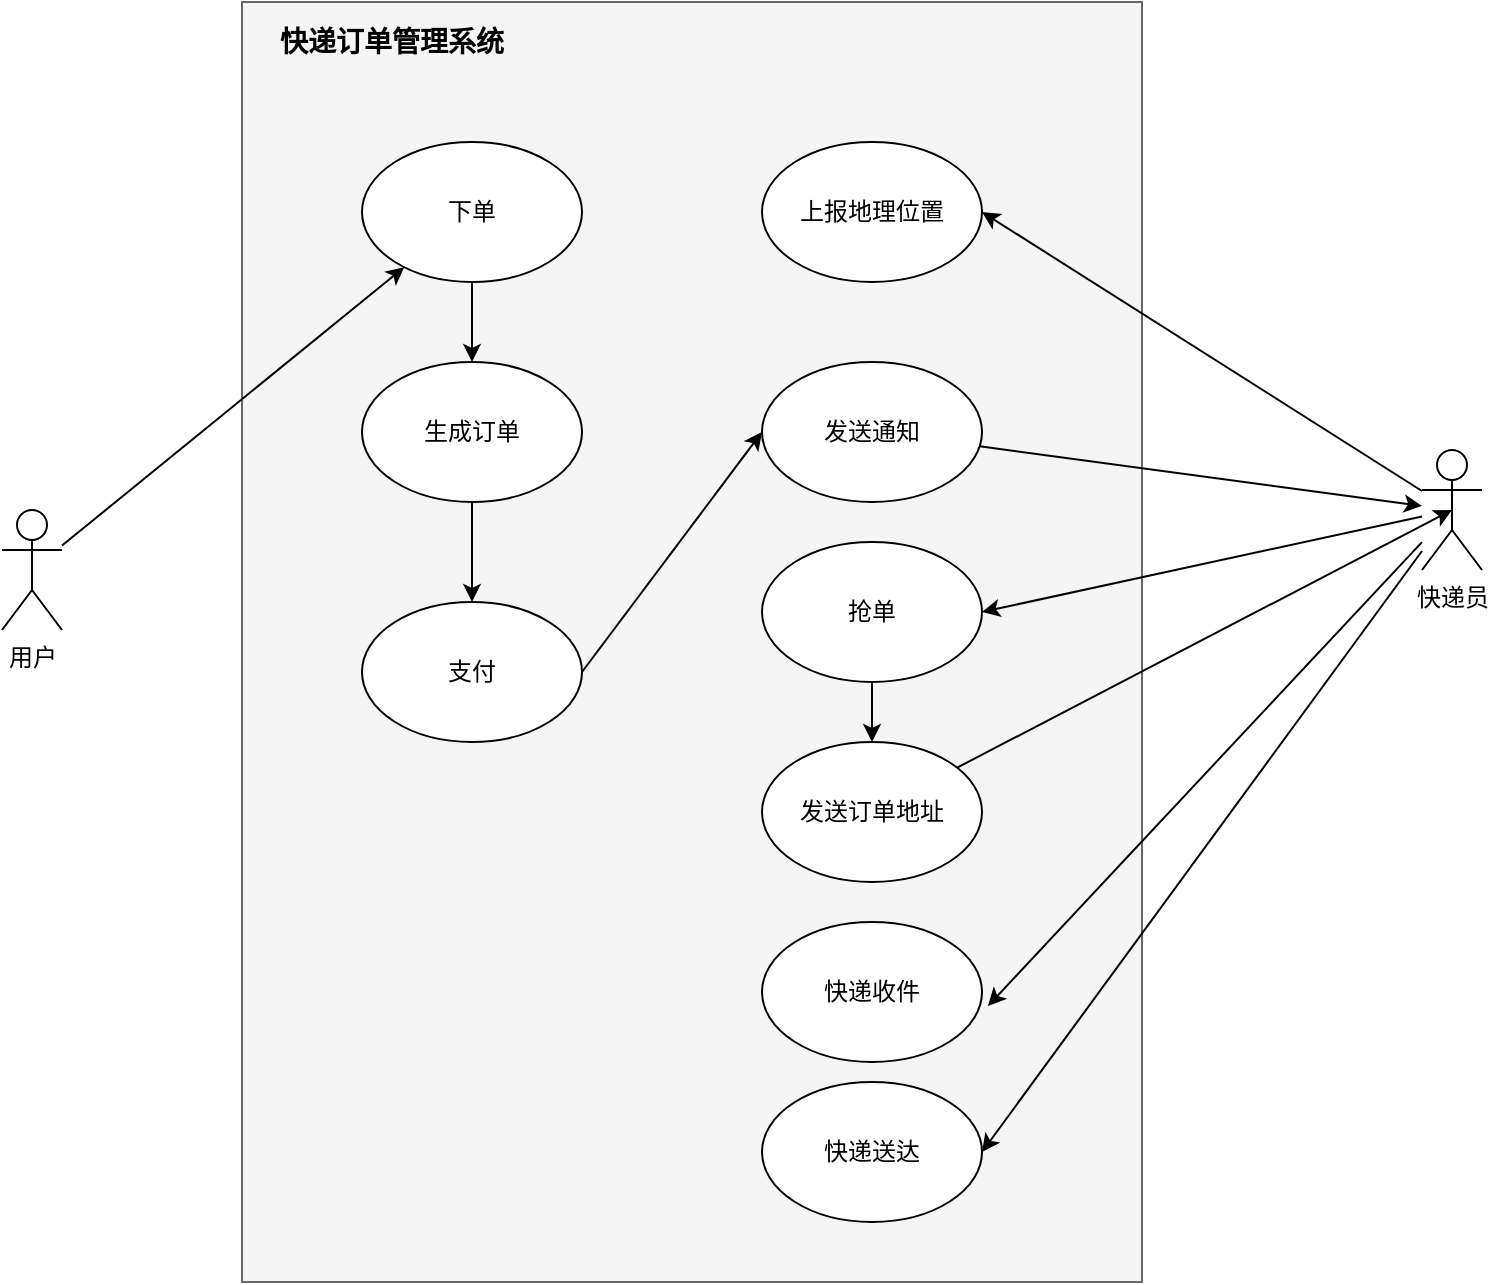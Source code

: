 <mxfile version="14.1.8" type="github" pages="2"><diagram id="jM3SQwm_5Wy4ti2OM3sH" name="系统用例图"><mxGraphModel dx="1422" dy="772" grid="1" gridSize="10" guides="1" tooltips="1" connect="1" arrows="1" fold="1" page="1" pageScale="1" pageWidth="1169" pageHeight="827" math="0" shadow="0"><root><mxCell id="0"/><mxCell id="1" parent="0"/><mxCell id="6P1el-SRa3GFCwPbT4um-23" value="" style="rounded=0;whiteSpace=wrap;html=1;align=center;fillColor=#f5f5f5;strokeColor=#666666;fontColor=#333333;" vertex="1" parent="1"><mxGeometry x="230" y="60" width="450" height="640" as="geometry"/></mxCell><mxCell id="6P1el-SRa3GFCwPbT4um-4" value="" style="rounded=0;orthogonalLoop=1;jettySize=auto;html=1;" edge="1" parent="1" source="6P1el-SRa3GFCwPbT4um-1" target="6P1el-SRa3GFCwPbT4um-3"><mxGeometry relative="1" as="geometry"/></mxCell><mxCell id="6P1el-SRa3GFCwPbT4um-1" value="用户" style="shape=umlActor;verticalLabelPosition=bottom;verticalAlign=top;html=1;outlineConnect=0;" vertex="1" parent="1"><mxGeometry x="110" y="314" width="30" height="60" as="geometry"/></mxCell><mxCell id="6P1el-SRa3GFCwPbT4um-11" style="edgeStyle=none;rounded=0;orthogonalLoop=1;jettySize=auto;html=1;entryX=1;entryY=0.5;entryDx=0;entryDy=0;" edge="1" parent="1" source="6P1el-SRa3GFCwPbT4um-2" target="6P1el-SRa3GFCwPbT4um-10"><mxGeometry relative="1" as="geometry"/></mxCell><mxCell id="6P1el-SRa3GFCwPbT4um-15" style="edgeStyle=none;rounded=0;orthogonalLoop=1;jettySize=auto;html=1;entryX=1;entryY=0.5;entryDx=0;entryDy=0;" edge="1" parent="1" source="6P1el-SRa3GFCwPbT4um-2" target="6P1el-SRa3GFCwPbT4um-14"><mxGeometry relative="1" as="geometry"/></mxCell><mxCell id="6P1el-SRa3GFCwPbT4um-22" style="edgeStyle=none;rounded=0;orthogonalLoop=1;jettySize=auto;html=1;entryX=1.027;entryY=0.6;entryDx=0;entryDy=0;entryPerimeter=0;" edge="1" parent="1" source="6P1el-SRa3GFCwPbT4um-2" target="6P1el-SRa3GFCwPbT4um-18"><mxGeometry relative="1" as="geometry"/></mxCell><mxCell id="aYJ-yftUFzY5KFX4jH7X-2" style="edgeStyle=none;rounded=0;orthogonalLoop=1;jettySize=auto;html=1;entryX=1;entryY=0.5;entryDx=0;entryDy=0;fontSize=14;" edge="1" parent="1" source="6P1el-SRa3GFCwPbT4um-2" target="aYJ-yftUFzY5KFX4jH7X-1"><mxGeometry relative="1" as="geometry"/></mxCell><mxCell id="6P1el-SRa3GFCwPbT4um-2" value="快递员" style="shape=umlActor;verticalLabelPosition=bottom;verticalAlign=top;html=1;outlineConnect=0;" vertex="1" parent="1"><mxGeometry x="820" y="284" width="30" height="60" as="geometry"/></mxCell><mxCell id="6P1el-SRa3GFCwPbT4um-19" value="" style="edgeStyle=none;rounded=0;orthogonalLoop=1;jettySize=auto;html=1;" edge="1" parent="1" source="6P1el-SRa3GFCwPbT4um-3" target="6P1el-SRa3GFCwPbT4um-5"><mxGeometry relative="1" as="geometry"/></mxCell><mxCell id="6P1el-SRa3GFCwPbT4um-3" value="下单" style="ellipse;whiteSpace=wrap;html=1;verticalAlign=middle;align=center;" vertex="1" parent="1"><mxGeometry x="290" y="130" width="110" height="70" as="geometry"/></mxCell><mxCell id="6P1el-SRa3GFCwPbT4um-25" value="" style="edgeStyle=none;rounded=0;orthogonalLoop=1;jettySize=auto;html=1;" edge="1" parent="1" source="6P1el-SRa3GFCwPbT4um-5" target="6P1el-SRa3GFCwPbT4um-24"><mxGeometry relative="1" as="geometry"/></mxCell><mxCell id="6P1el-SRa3GFCwPbT4um-5" value="生成订单" style="ellipse;whiteSpace=wrap;html=1;verticalAlign=middle;align=center;" vertex="1" parent="1"><mxGeometry x="290" y="240" width="110" height="70" as="geometry"/></mxCell><mxCell id="6P1el-SRa3GFCwPbT4um-10" value="上报地理位置" style="ellipse;whiteSpace=wrap;html=1;verticalAlign=middle;align=center;" vertex="1" parent="1"><mxGeometry x="490" y="130" width="110" height="70" as="geometry"/></mxCell><mxCell id="6P1el-SRa3GFCwPbT4um-13" style="edgeStyle=none;rounded=0;orthogonalLoop=1;jettySize=auto;html=1;" edge="1" parent="1" source="6P1el-SRa3GFCwPbT4um-12" target="6P1el-SRa3GFCwPbT4um-2"><mxGeometry relative="1" as="geometry"/></mxCell><mxCell id="6P1el-SRa3GFCwPbT4um-12" value="发送通知" style="ellipse;whiteSpace=wrap;html=1;verticalAlign=middle;align=center;" vertex="1" parent="1"><mxGeometry x="490" y="240" width="110" height="70" as="geometry"/></mxCell><mxCell id="6P1el-SRa3GFCwPbT4um-21" style="edgeStyle=none;rounded=0;orthogonalLoop=1;jettySize=auto;html=1;" edge="1" parent="1" source="6P1el-SRa3GFCwPbT4um-14" target="6P1el-SRa3GFCwPbT4um-16"><mxGeometry relative="1" as="geometry"/></mxCell><mxCell id="6P1el-SRa3GFCwPbT4um-14" value="抢单" style="ellipse;whiteSpace=wrap;html=1;verticalAlign=middle;align=center;" vertex="1" parent="1"><mxGeometry x="490" y="330" width="110" height="70" as="geometry"/></mxCell><mxCell id="6P1el-SRa3GFCwPbT4um-17" style="edgeStyle=none;rounded=0;orthogonalLoop=1;jettySize=auto;html=1;entryX=0.5;entryY=0.5;entryDx=0;entryDy=0;entryPerimeter=0;" edge="1" parent="1" source="6P1el-SRa3GFCwPbT4um-16" target="6P1el-SRa3GFCwPbT4um-2"><mxGeometry relative="1" as="geometry"/></mxCell><mxCell id="6P1el-SRa3GFCwPbT4um-16" value="发送订单地址" style="ellipse;whiteSpace=wrap;html=1;verticalAlign=middle;align=center;" vertex="1" parent="1"><mxGeometry x="490" y="430" width="110" height="70" as="geometry"/></mxCell><mxCell id="6P1el-SRa3GFCwPbT4um-18" value="快递收件" style="ellipse;whiteSpace=wrap;html=1;verticalAlign=middle;align=center;" vertex="1" parent="1"><mxGeometry x="490" y="520" width="110" height="70" as="geometry"/></mxCell><mxCell id="6P1el-SRa3GFCwPbT4um-26" style="edgeStyle=none;rounded=0;orthogonalLoop=1;jettySize=auto;html=1;entryX=0;entryY=0.5;entryDx=0;entryDy=0;exitX=1;exitY=0.5;exitDx=0;exitDy=0;" edge="1" parent="1" source="6P1el-SRa3GFCwPbT4um-24" target="6P1el-SRa3GFCwPbT4um-12"><mxGeometry relative="1" as="geometry"/></mxCell><mxCell id="6P1el-SRa3GFCwPbT4um-24" value="支付" style="ellipse;whiteSpace=wrap;html=1;verticalAlign=middle;align=center;" vertex="1" parent="1"><mxGeometry x="290" y="360" width="110" height="70" as="geometry"/></mxCell><mxCell id="6P1el-SRa3GFCwPbT4um-28" value="快递订单管理系统" style="text;html=1;strokeColor=none;fillColor=none;align=center;verticalAlign=middle;whiteSpace=wrap;rounded=0;fontSize=14;fontStyle=1" vertex="1" parent="1"><mxGeometry x="240" y="70" width="130" height="20" as="geometry"/></mxCell><mxCell id="aYJ-yftUFzY5KFX4jH7X-1" value="快递送达" style="ellipse;whiteSpace=wrap;html=1;verticalAlign=middle;align=center;" vertex="1" parent="1"><mxGeometry x="490" y="600" width="110" height="70" as="geometry"/></mxCell></root></mxGraphModel></diagram><diagram id="r9enlfgcpk305f9lM2Ts" name="Page-2"><mxGraphModel dx="1422" dy="772" grid="1" gridSize="10" guides="1" tooltips="1" connect="1" arrows="1" fold="1" page="1" pageScale="1" pageWidth="1169" pageHeight="827" math="0" shadow="0"><root><mxCell id="LRi2jSBt0UtQcs8jCjPR-0"/><mxCell id="LRi2jSBt0UtQcs8jCjPR-1" parent="LRi2jSBt0UtQcs8jCjPR-0"/></root></mxGraphModel></diagram></mxfile>